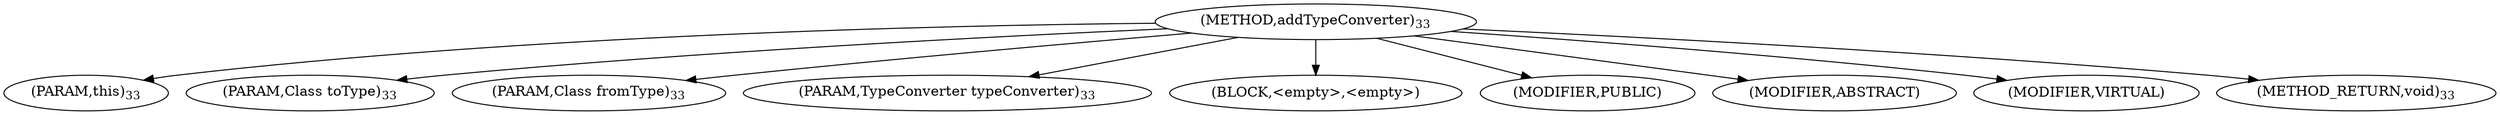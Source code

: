 digraph "addTypeConverter" {  
"7" [label = <(METHOD,addTypeConverter)<SUB>33</SUB>> ]
"8" [label = <(PARAM,this)<SUB>33</SUB>> ]
"9" [label = <(PARAM,Class toType)<SUB>33</SUB>> ]
"10" [label = <(PARAM,Class fromType)<SUB>33</SUB>> ]
"11" [label = <(PARAM,TypeConverter typeConverter)<SUB>33</SUB>> ]
"12" [label = <(BLOCK,&lt;empty&gt;,&lt;empty&gt;)> ]
"13" [label = <(MODIFIER,PUBLIC)> ]
"14" [label = <(MODIFIER,ABSTRACT)> ]
"15" [label = <(MODIFIER,VIRTUAL)> ]
"16" [label = <(METHOD_RETURN,void)<SUB>33</SUB>> ]
  "7" -> "8" 
  "7" -> "9" 
  "7" -> "10" 
  "7" -> "11" 
  "7" -> "12" 
  "7" -> "13" 
  "7" -> "14" 
  "7" -> "15" 
  "7" -> "16" 
}
